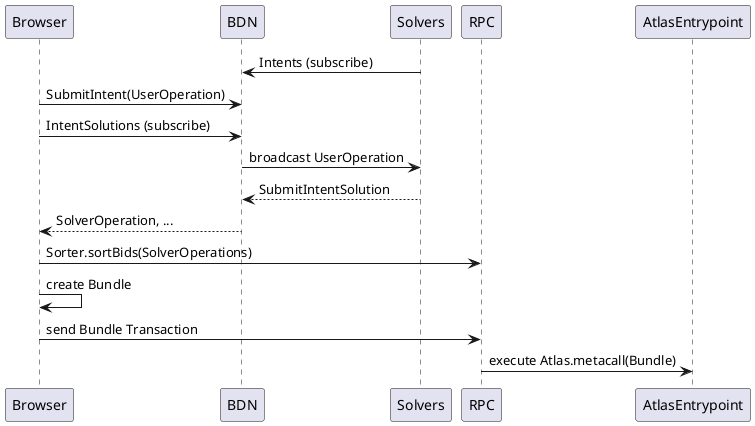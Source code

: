 @startuml
participant Browser
participant BDN
participant Solvers
participant RPC
participant AtlasEntrypoint

Solvers -> BDN : Intents (subscribe)
Browser -> BDN : SubmitIntent(UserOperation)
Browser -> BDN : IntentSolutions (subscribe)
BDN -> Solvers : broadcast UserOperation
Solvers --> BDN : SubmitIntentSolution
BDN --> Browser : SolverOperation, ...
Browser -> RPC : Sorter.sortBids(SolverOperations)
Browser -> Browser : create Bundle
Browser -> RPC : send Bundle Transaction
RPC -> AtlasEntrypoint : execute Atlas.metacall(Bundle)
@enduml
